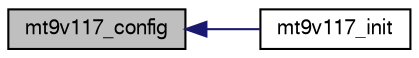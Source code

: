 digraph "mt9v117_config"
{
  edge [fontname="FreeSans",fontsize="10",labelfontname="FreeSans",labelfontsize="10"];
  node [fontname="FreeSans",fontsize="10",shape=record];
  rankdir="LR";
  Node1 [label="mt9v117_config",height=0.2,width=0.4,color="black", fillcolor="grey75", style="filled", fontcolor="black"];
  Node1 -> Node2 [dir="back",color="midnightblue",fontsize="10",style="solid",fontname="FreeSans"];
  Node2 [label="mt9v117_init",height=0.2,width=0.4,color="black", fillcolor="white", style="filled",URL="$mt9v117_8h.html#aa6ecb42ade7b40f50bc3cf8f306583a7",tooltip="Initialisation of the Aptina MT9V117 CMOS sensor (1/6 inch VGA, bottom camera) "];
}
